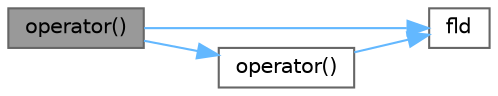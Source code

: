 digraph "operator()"
{
 // LATEX_PDF_SIZE
  bgcolor="transparent";
  edge [fontname=Helvetica,fontsize=10,labelfontname=Helvetica,labelfontsize=10];
  node [fontname=Helvetica,fontsize=10,shape=box,height=0.2,width=0.4];
  rankdir="LR";
  Node1 [id="Node000001",label="operator()",height=0.2,width=0.4,color="gray40", fillcolor="grey60", style="filled", fontcolor="black",tooltip=" "];
  Node1 -> Node2 [id="edge1_Node000001_Node000002",color="steelblue1",style="solid",tooltip=" "];
  Node2 [id="Node000002",label="fld",height=0.2,width=0.4,color="grey40", fillcolor="white", style="filled",URL="$checkFaMesh_2faMeshWriteVTK_8H.html#a84170cc7d8eb5006696cb3dd274bf8d2",tooltip=" "];
  Node1 -> Node3 [id="edge2_Node000001_Node000003",color="steelblue1",style="solid",tooltip=" "];
  Node3 [id="Node000003",label="operator()",height=0.2,width=0.4,color="grey40", fillcolor="white", style="filled",URL="$classFoam_1_1mapDistribute_1_1transformPosition.html#addf197e18903170b9fb79f22c3c86061",tooltip=" "];
  Node3 -> Node2 [id="edge3_Node000003_Node000002",color="steelblue1",style="solid",tooltip=" "];
}
